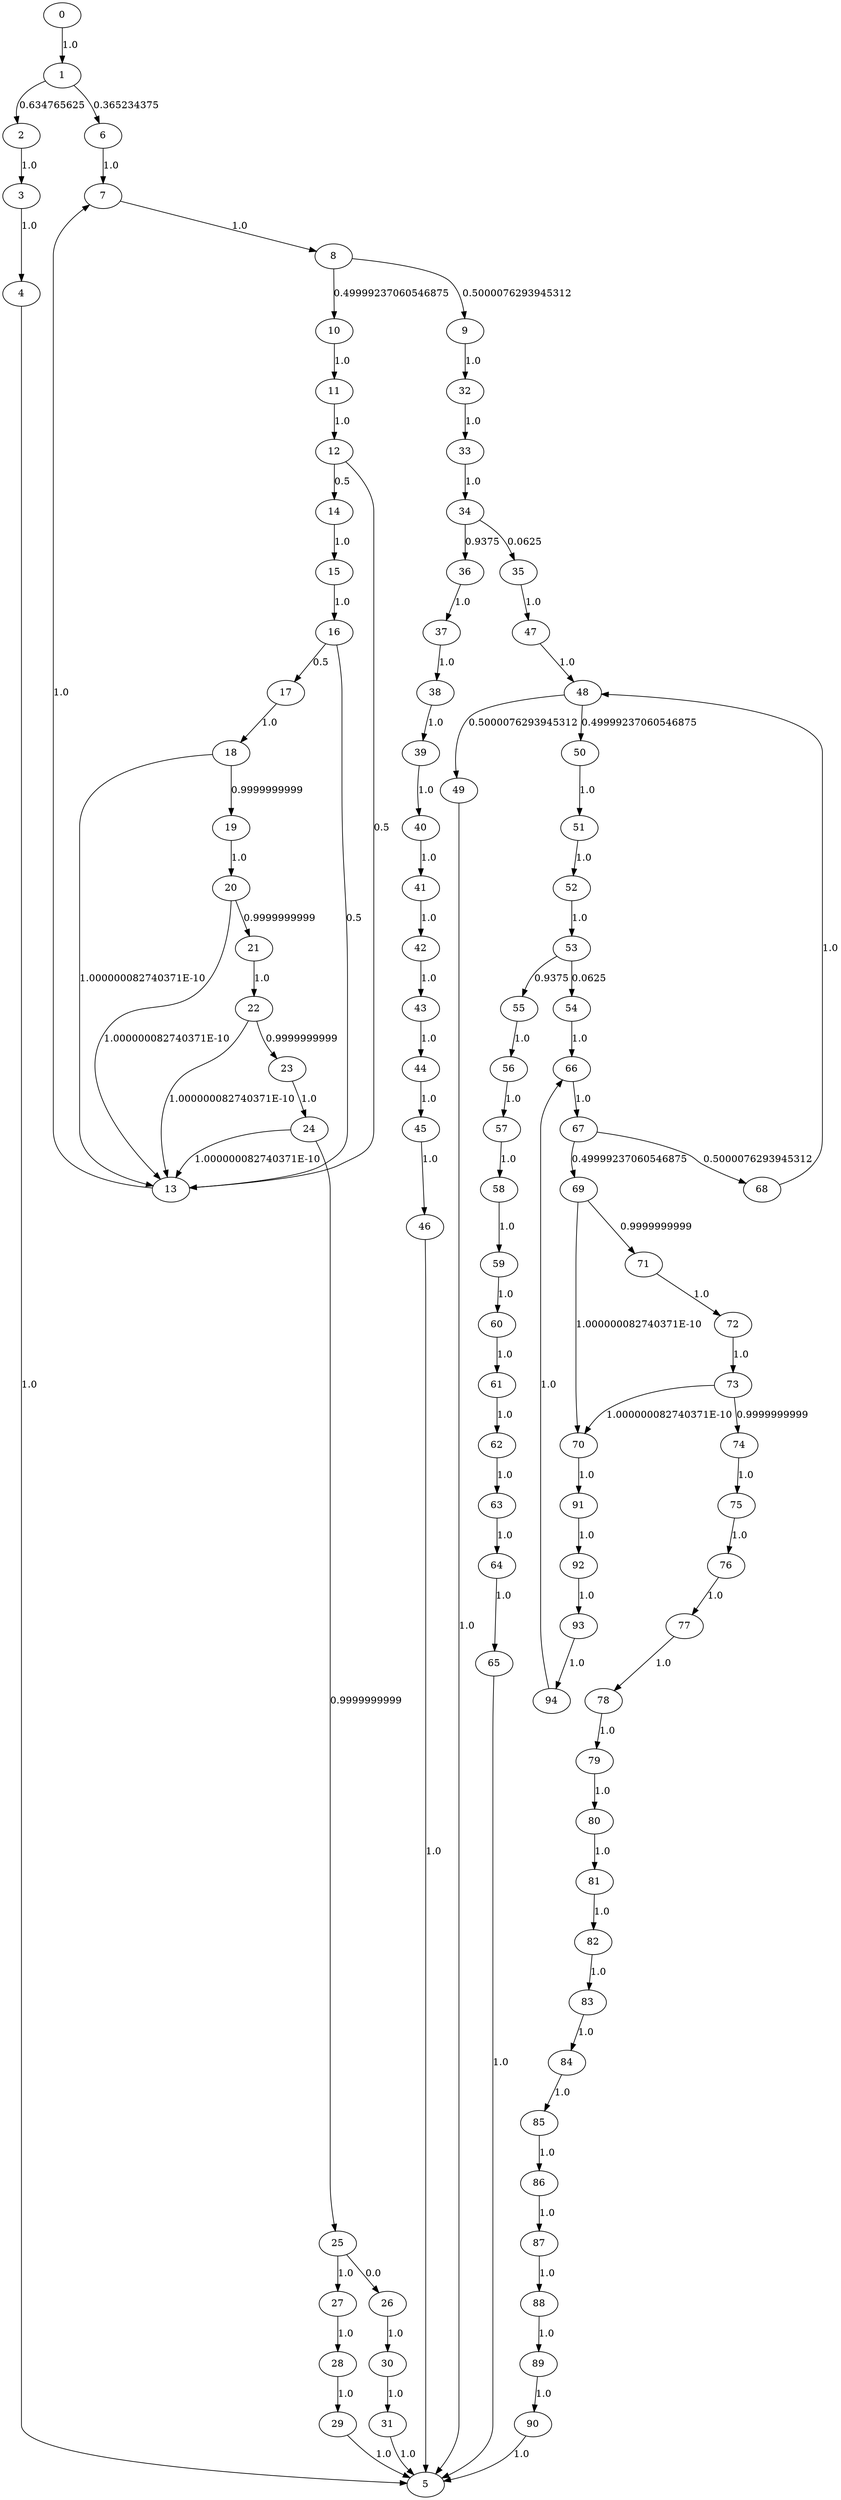 digraph {
	0 -> 1[label= "1.0"];
	2 -> 3[label= "1.0"];
	3 -> 4[label= "1.0"];
	4 -> 5[label= "1.0"];
	6 -> 7[label= "1.0"];
	7 -> 8[label= "1.0"];
	8 -> 9[label= "0.5000076293945312"];
	8 -> 10[label= "0.49999237060546875"];
	10 -> 11[label= "1.0"];
	11 -> 12[label= "1.0"];
	12 -> 13[label= "0.5"];
	12 -> 14[label= "0.5"];
	14 -> 15[label= "1.0"];
	15 -> 16[label= "1.0"];
	16 -> 13[label= "0.5"];
	16 -> 17[label= "0.5"];
	17 -> 18[label= "1.0"];
	18 -> 13[label= "1.000000082740371E-10"];
	18 -> 19[label= "0.9999999999"];
	19 -> 20[label= "1.0"];
	20 -> 13[label= "1.000000082740371E-10"];
	20 -> 21[label= "0.9999999999"];
	21 -> 22[label= "1.0"];
	22 -> 13[label= "1.000000082740371E-10"];
	22 -> 23[label= "0.9999999999"];
	23 -> 24[label= "1.0"];
	24 -> 13[label= "1.000000082740371E-10"];
	24 -> 25[label= "0.9999999999"];
	25 -> 26[label= "0.0"];
	25 -> 27[label= "1.0"];
	27 -> 28[label= "1.0"];
	28 -> 29[label= "1.0"];
	29 -> 5[label= "1.0"];
	26 -> 30[label= "1.0"];
	30 -> 31[label= "1.0"];
	31 -> 5[label= "1.0"];
	13 -> 7[label= "1.0"];
	9 -> 32[label= "1.0"];
	32 -> 33[label= "1.0"];
	33 -> 34[label= "1.0"];
	34 -> 35[label= "0.0625"];
	34 -> 36[label= "0.9375"];
	36 -> 37[label= "1.0"];
	37 -> 38[label= "1.0"];
	38 -> 39[label= "1.0"];
	39 -> 40[label= "1.0"];
	40 -> 41[label= "1.0"];
	41 -> 42[label= "1.0"];
	42 -> 43[label= "1.0"];
	43 -> 44[label= "1.0"];
	44 -> 45[label= "1.0"];
	45 -> 46[label= "1.0"];
	46 -> 5[label= "1.0"];
	35 -> 47[label= "1.0"];
	47 -> 48[label= "1.0"];
	48 -> 49[label= "0.5000076293945312"];
	48 -> 50[label= "0.49999237060546875"];
	50 -> 51[label= "1.0"];
	51 -> 52[label= "1.0"];
	52 -> 53[label= "1.0"];
	53 -> 54[label= "0.0625"];
	53 -> 55[label= "0.9375"];
	55 -> 56[label= "1.0"];
	56 -> 57[label= "1.0"];
	57 -> 58[label= "1.0"];
	58 -> 59[label= "1.0"];
	59 -> 60[label= "1.0"];
	60 -> 61[label= "1.0"];
	61 -> 62[label= "1.0"];
	62 -> 63[label= "1.0"];
	63 -> 64[label= "1.0"];
	64 -> 65[label= "1.0"];
	65 -> 5[label= "1.0"];
	54 -> 66[label= "1.0"];
	66 -> 67[label= "1.0"];
	67 -> 68[label= "0.5000076293945312"];
	67 -> 69[label= "0.49999237060546875"];
	69 -> 70[label= "1.000000082740371E-10"];
	69 -> 71[label= "0.9999999999"];
	71 -> 72[label= "1.0"];
	72 -> 73[label= "1.0"];
	73 -> 70[label= "1.000000082740371E-10"];
	73 -> 74[label= "0.9999999999"];
	74 -> 75[label= "1.0"];
	75 -> 76[label= "1.0"];
	76 -> 77[label= "1.0"];
	77 -> 78[label= "1.0"];
	78 -> 79[label= "1.0"];
	79 -> 80[label= "1.0"];
	80 -> 81[label= "1.0"];
	81 -> 82[label= "1.0"];
	82 -> 83[label= "1.0"];
	83 -> 84[label= "1.0"];
	84 -> 85[label= "1.0"];
	85 -> 86[label= "1.0"];
	86 -> 87[label= "1.0"];
	87 -> 88[label= "1.0"];
	88 -> 89[label= "1.0"];
	89 -> 90[label= "1.0"];
	90 -> 5[label= "1.0"];
	70 -> 91[label= "1.0"];
	91 -> 92[label= "1.0"];
	92 -> 93[label= "1.0"];
	93 -> 94[label= "1.0"];
	94 -> 66[label= "1.0"];
	68 -> 48[label= "1.0"];
	49 -> 5[label= "1.0"];
	1 -> 6[label= "0.365234375"];
	1 -> 2[label= "0.634765625"];
}